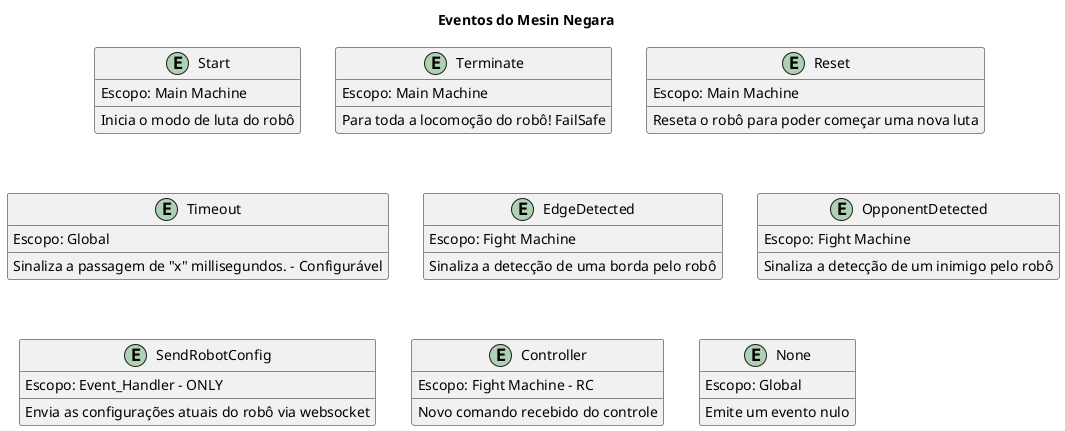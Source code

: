 @startuml Events

title Eventos do Mesin Negara


entity Start {
    {field} Escopo: Main Machine
    {method} Inicia o modo de luta do robô
}
entity Terminate {
    {field} Escopo: Main Machine
    {method} Para toda a locomoção do robô! FailSafe
}
entity Reset {
    {field} Escopo: Main Machine
    {method} Reseta o robô para poder começar uma nova luta
}
entity Timeout {
    {field} Escopo: Global
    {method} Sinaliza a passagem de "x" millisegundos. - Configurável
}
entity EdgeDetected {
    {field} Escopo: Fight Machine
    {method} Sinaliza a detecção de uma borda pelo robô
}
entity OpponentDetected {
    {field} Escopo: Fight Machine
    {method} Sinaliza a detecção de um inimigo pelo robô
}
entity SendRobotConfig {
    {field} Escopo: Event_Handler - ONLY
    {method} Envia as configurações atuais do robô via websocket
}
entity Controller {
    {field} Escopo: Fight Machine - RC
    {method} Novo comando recebido do controle
}
entity None {
    {field} Escopo: Global
    {method} Emite um evento nulo
}


/'
' Descrições
'/


@enduml